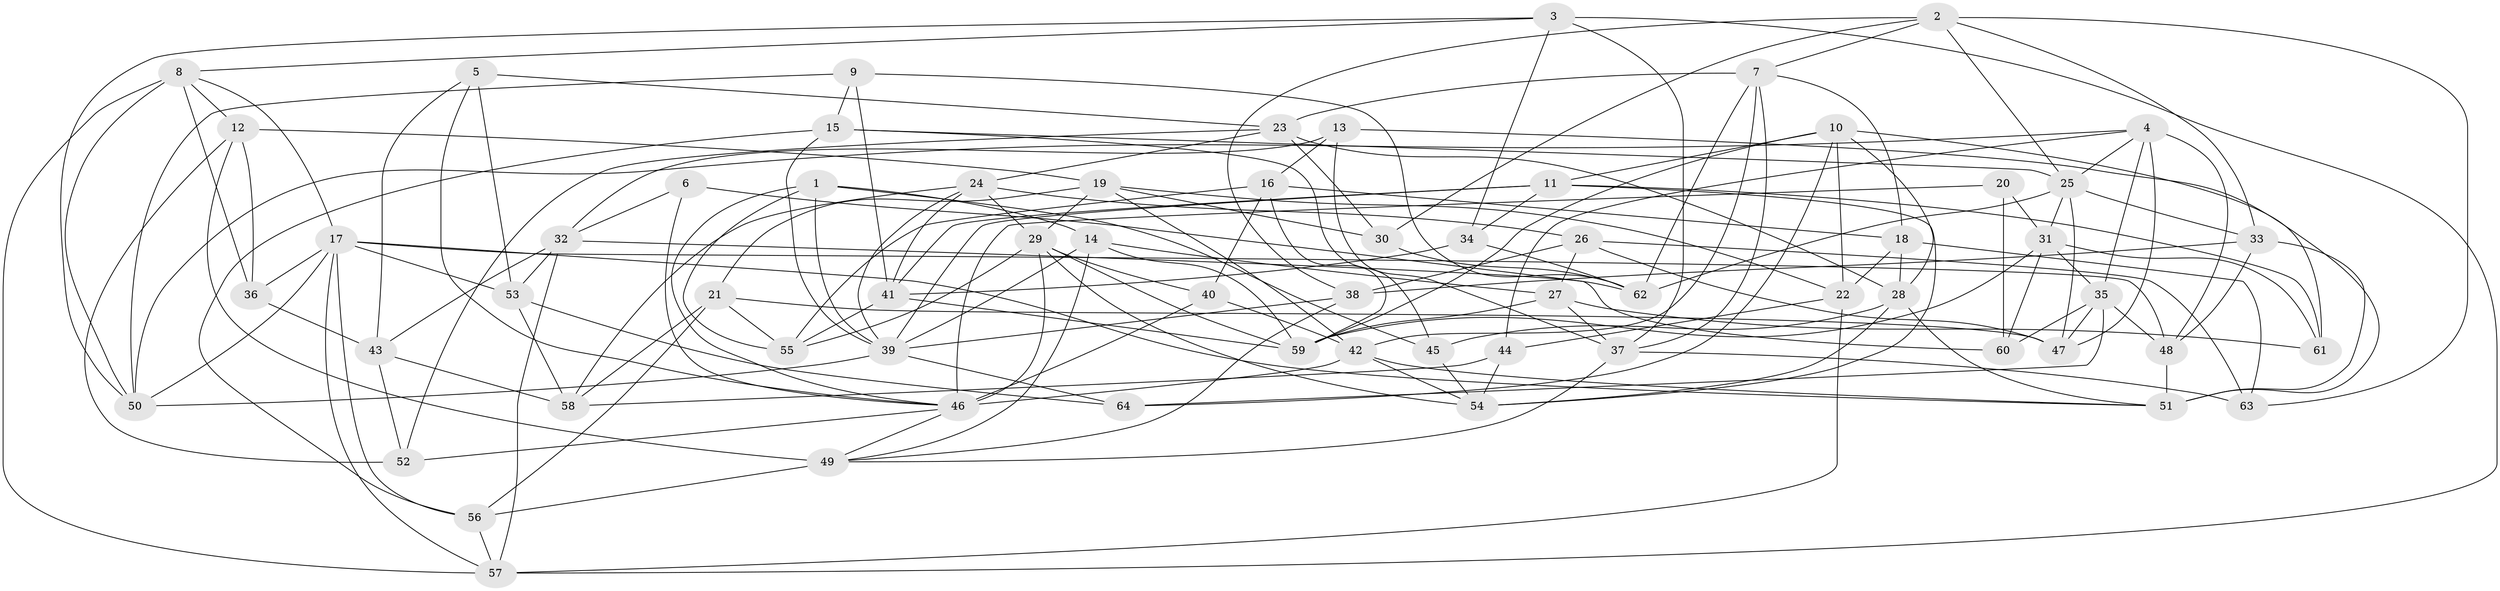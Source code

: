 // original degree distribution, {4: 1.0}
// Generated by graph-tools (version 1.1) at 2025/38/03/04/25 23:38:13]
// undirected, 64 vertices, 170 edges
graph export_dot {
  node [color=gray90,style=filled];
  1;
  2;
  3;
  4;
  5;
  6;
  7;
  8;
  9;
  10;
  11;
  12;
  13;
  14;
  15;
  16;
  17;
  18;
  19;
  20;
  21;
  22;
  23;
  24;
  25;
  26;
  27;
  28;
  29;
  30;
  31;
  32;
  33;
  34;
  35;
  36;
  37;
  38;
  39;
  40;
  41;
  42;
  43;
  44;
  45;
  46;
  47;
  48;
  49;
  50;
  51;
  52;
  53;
  54;
  55;
  56;
  57;
  58;
  59;
  60;
  61;
  62;
  63;
  64;
  1 -- 14 [weight=1.0];
  1 -- 39 [weight=2.0];
  1 -- 45 [weight=1.0];
  1 -- 46 [weight=1.0];
  1 -- 55 [weight=1.0];
  2 -- 7 [weight=1.0];
  2 -- 25 [weight=1.0];
  2 -- 30 [weight=1.0];
  2 -- 33 [weight=1.0];
  2 -- 38 [weight=1.0];
  2 -- 63 [weight=1.0];
  3 -- 8 [weight=1.0];
  3 -- 34 [weight=1.0];
  3 -- 37 [weight=2.0];
  3 -- 50 [weight=1.0];
  3 -- 57 [weight=1.0];
  4 -- 25 [weight=1.0];
  4 -- 35 [weight=1.0];
  4 -- 44 [weight=1.0];
  4 -- 47 [weight=1.0];
  4 -- 48 [weight=1.0];
  4 -- 50 [weight=1.0];
  5 -- 23 [weight=1.0];
  5 -- 43 [weight=1.0];
  5 -- 46 [weight=1.0];
  5 -- 53 [weight=1.0];
  6 -- 32 [weight=1.0];
  6 -- 46 [weight=1.0];
  6 -- 60 [weight=2.0];
  7 -- 18 [weight=1.0];
  7 -- 23 [weight=1.0];
  7 -- 37 [weight=1.0];
  7 -- 42 [weight=1.0];
  7 -- 62 [weight=1.0];
  8 -- 12 [weight=1.0];
  8 -- 17 [weight=1.0];
  8 -- 36 [weight=1.0];
  8 -- 50 [weight=1.0];
  8 -- 57 [weight=1.0];
  9 -- 15 [weight=1.0];
  9 -- 41 [weight=1.0];
  9 -- 50 [weight=1.0];
  9 -- 62 [weight=1.0];
  10 -- 11 [weight=1.0];
  10 -- 22 [weight=1.0];
  10 -- 28 [weight=1.0];
  10 -- 59 [weight=1.0];
  10 -- 61 [weight=1.0];
  10 -- 64 [weight=1.0];
  11 -- 34 [weight=1.0];
  11 -- 39 [weight=1.0];
  11 -- 41 [weight=1.0];
  11 -- 54 [weight=1.0];
  11 -- 61 [weight=1.0];
  12 -- 19 [weight=1.0];
  12 -- 36 [weight=1.0];
  12 -- 49 [weight=2.0];
  12 -- 52 [weight=1.0];
  13 -- 16 [weight=1.0];
  13 -- 32 [weight=1.0];
  13 -- 37 [weight=2.0];
  13 -- 51 [weight=2.0];
  14 -- 27 [weight=1.0];
  14 -- 39 [weight=1.0];
  14 -- 49 [weight=1.0];
  14 -- 59 [weight=2.0];
  15 -- 25 [weight=2.0];
  15 -- 39 [weight=1.0];
  15 -- 45 [weight=1.0];
  15 -- 56 [weight=1.0];
  16 -- 18 [weight=1.0];
  16 -- 40 [weight=1.0];
  16 -- 55 [weight=2.0];
  16 -- 59 [weight=1.0];
  17 -- 36 [weight=1.0];
  17 -- 48 [weight=1.0];
  17 -- 50 [weight=1.0];
  17 -- 51 [weight=1.0];
  17 -- 53 [weight=1.0];
  17 -- 56 [weight=1.0];
  17 -- 57 [weight=1.0];
  18 -- 22 [weight=2.0];
  18 -- 28 [weight=1.0];
  18 -- 63 [weight=1.0];
  19 -- 21 [weight=1.0];
  19 -- 22 [weight=1.0];
  19 -- 29 [weight=1.0];
  19 -- 30 [weight=1.0];
  19 -- 42 [weight=1.0];
  20 -- 31 [weight=1.0];
  20 -- 46 [weight=1.0];
  20 -- 60 [weight=2.0];
  21 -- 47 [weight=2.0];
  21 -- 55 [weight=1.0];
  21 -- 56 [weight=1.0];
  21 -- 58 [weight=1.0];
  22 -- 44 [weight=1.0];
  22 -- 57 [weight=1.0];
  23 -- 24 [weight=1.0];
  23 -- 28 [weight=1.0];
  23 -- 30 [weight=1.0];
  23 -- 52 [weight=1.0];
  24 -- 26 [weight=1.0];
  24 -- 29 [weight=1.0];
  24 -- 39 [weight=1.0];
  24 -- 41 [weight=1.0];
  24 -- 58 [weight=1.0];
  25 -- 31 [weight=1.0];
  25 -- 33 [weight=1.0];
  25 -- 47 [weight=1.0];
  25 -- 62 [weight=1.0];
  26 -- 27 [weight=2.0];
  26 -- 38 [weight=1.0];
  26 -- 47 [weight=1.0];
  26 -- 63 [weight=1.0];
  27 -- 37 [weight=1.0];
  27 -- 59 [weight=1.0];
  27 -- 61 [weight=1.0];
  28 -- 45 [weight=1.0];
  28 -- 51 [weight=1.0];
  28 -- 54 [weight=1.0];
  29 -- 40 [weight=1.0];
  29 -- 46 [weight=2.0];
  29 -- 54 [weight=1.0];
  29 -- 55 [weight=1.0];
  29 -- 59 [weight=1.0];
  30 -- 62 [weight=1.0];
  31 -- 35 [weight=1.0];
  31 -- 59 [weight=1.0];
  31 -- 60 [weight=1.0];
  31 -- 61 [weight=1.0];
  32 -- 43 [weight=1.0];
  32 -- 53 [weight=1.0];
  32 -- 57 [weight=1.0];
  32 -- 62 [weight=1.0];
  33 -- 38 [weight=2.0];
  33 -- 48 [weight=1.0];
  33 -- 51 [weight=1.0];
  34 -- 41 [weight=1.0];
  34 -- 62 [weight=1.0];
  35 -- 47 [weight=1.0];
  35 -- 48 [weight=1.0];
  35 -- 60 [weight=1.0];
  35 -- 64 [weight=1.0];
  36 -- 43 [weight=1.0];
  37 -- 49 [weight=1.0];
  37 -- 63 [weight=1.0];
  38 -- 39 [weight=1.0];
  38 -- 49 [weight=1.0];
  39 -- 50 [weight=1.0];
  39 -- 64 [weight=2.0];
  40 -- 42 [weight=1.0];
  40 -- 46 [weight=1.0];
  41 -- 55 [weight=1.0];
  41 -- 59 [weight=1.0];
  42 -- 46 [weight=1.0];
  42 -- 51 [weight=1.0];
  42 -- 54 [weight=1.0];
  43 -- 52 [weight=1.0];
  43 -- 58 [weight=2.0];
  44 -- 54 [weight=1.0];
  44 -- 58 [weight=1.0];
  45 -- 54 [weight=1.0];
  46 -- 49 [weight=1.0];
  46 -- 52 [weight=1.0];
  48 -- 51 [weight=2.0];
  49 -- 56 [weight=2.0];
  53 -- 58 [weight=1.0];
  53 -- 64 [weight=2.0];
  56 -- 57 [weight=1.0];
}
